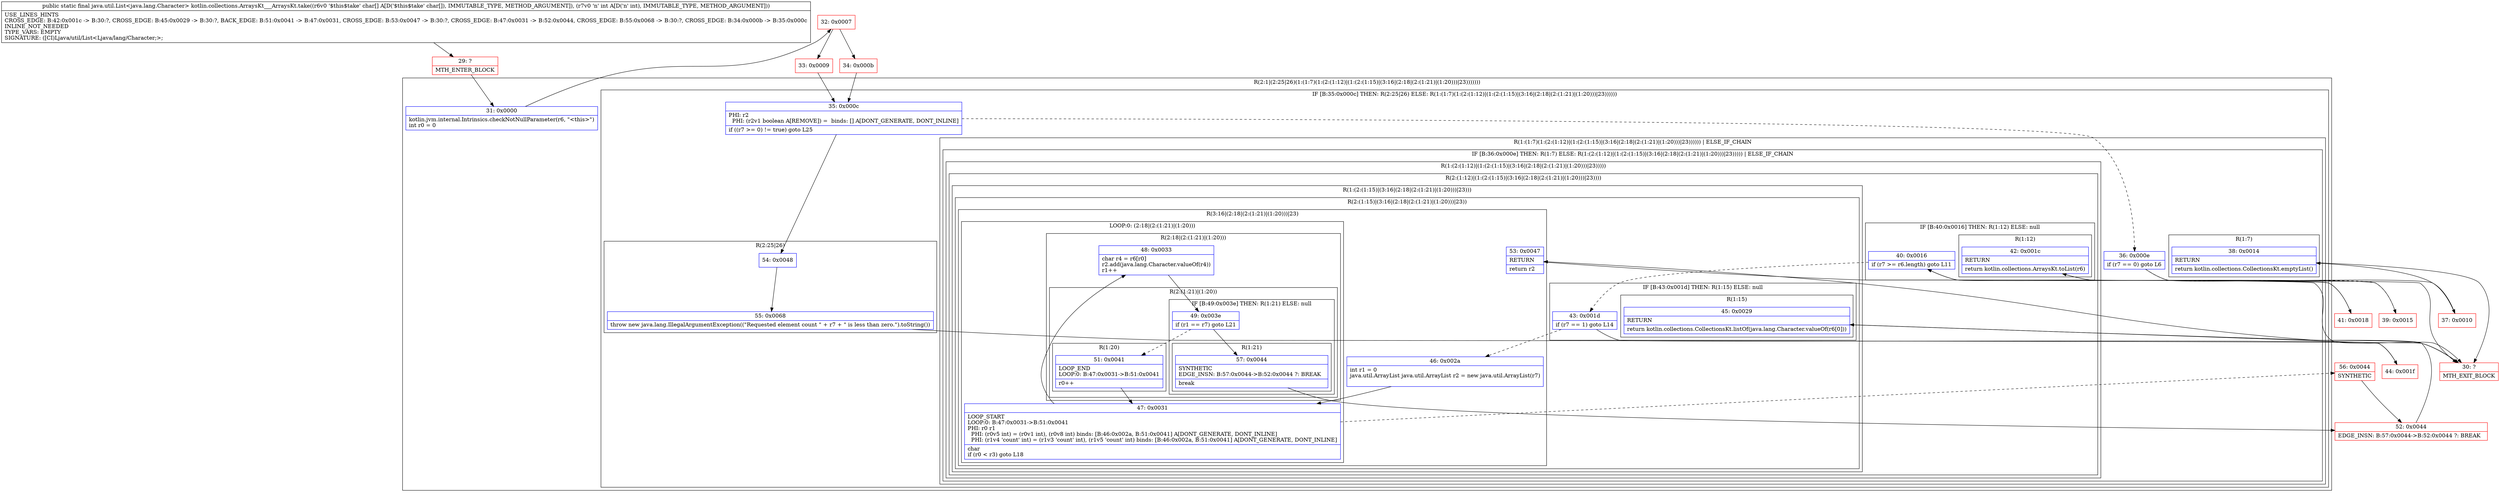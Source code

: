 digraph "CFG forkotlin.collections.ArraysKt___ArraysKt.take([CI)Ljava\/util\/List;" {
subgraph cluster_Region_849268235 {
label = "R(2:1|(2:25|26)(1:(1:7)(1:(2:(1:12)|(1:(2:(1:15)|(3:16|(2:18|(2:(1:21)|(1:20)))|23)))))))";
node [shape=record,color=blue];
Node_31 [shape=record,label="{31\:\ 0x0000|kotlin.jvm.internal.Intrinsics.checkNotNullParameter(r6, \"\<this\>\")\lint r0 = 0\l}"];
subgraph cluster_IfRegion_1394279172 {
label = "IF [B:35:0x000c] THEN: R(2:25|26) ELSE: R(1:(1:7)(1:(2:(1:12)|(1:(2:(1:15)|(3:16|(2:18|(2:(1:21)|(1:20)))|23))))))";
node [shape=record,color=blue];
Node_35 [shape=record,label="{35\:\ 0x000c|PHI: r2 \l  PHI: (r2v1 boolean A[REMOVE]) =  binds: [] A[DONT_GENERATE, DONT_INLINE]\l|if ((r7 \>= 0) != true) goto L25\l}"];
subgraph cluster_Region_1947678878 {
label = "R(2:25|26)";
node [shape=record,color=blue];
Node_54 [shape=record,label="{54\:\ 0x0048}"];
Node_55 [shape=record,label="{55\:\ 0x0068|throw new java.lang.IllegalArgumentException((\"Requested element count \" + r7 + \" is less than zero.\").toString())\l}"];
}
subgraph cluster_Region_1944052526 {
label = "R(1:(1:7)(1:(2:(1:12)|(1:(2:(1:15)|(3:16|(2:18|(2:(1:21)|(1:20)))|23)))))) | ELSE_IF_CHAIN\l";
node [shape=record,color=blue];
subgraph cluster_IfRegion_1038979382 {
label = "IF [B:36:0x000e] THEN: R(1:7) ELSE: R(1:(2:(1:12)|(1:(2:(1:15)|(3:16|(2:18|(2:(1:21)|(1:20)))|23))))) | ELSE_IF_CHAIN\l";
node [shape=record,color=blue];
Node_36 [shape=record,label="{36\:\ 0x000e|if (r7 == 0) goto L6\l}"];
subgraph cluster_Region_921020076 {
label = "R(1:7)";
node [shape=record,color=blue];
Node_38 [shape=record,label="{38\:\ 0x0014|RETURN\l|return kotlin.collections.CollectionsKt.emptyList()\l}"];
}
subgraph cluster_Region_2080090918 {
label = "R(1:(2:(1:12)|(1:(2:(1:15)|(3:16|(2:18|(2:(1:21)|(1:20)))|23)))))";
node [shape=record,color=blue];
subgraph cluster_Region_1999761892 {
label = "R(2:(1:12)|(1:(2:(1:15)|(3:16|(2:18|(2:(1:21)|(1:20)))|23))))";
node [shape=record,color=blue];
subgraph cluster_IfRegion_646232597 {
label = "IF [B:40:0x0016] THEN: R(1:12) ELSE: null";
node [shape=record,color=blue];
Node_40 [shape=record,label="{40\:\ 0x0016|if (r7 \>= r6.length) goto L11\l}"];
subgraph cluster_Region_1037023407 {
label = "R(1:12)";
node [shape=record,color=blue];
Node_42 [shape=record,label="{42\:\ 0x001c|RETURN\l|return kotlin.collections.ArraysKt.toList(r6)\l}"];
}
}
subgraph cluster_Region_466323115 {
label = "R(1:(2:(1:15)|(3:16|(2:18|(2:(1:21)|(1:20)))|23)))";
node [shape=record,color=blue];
subgraph cluster_Region_1670249191 {
label = "R(2:(1:15)|(3:16|(2:18|(2:(1:21)|(1:20)))|23))";
node [shape=record,color=blue];
subgraph cluster_IfRegion_1616556177 {
label = "IF [B:43:0x001d] THEN: R(1:15) ELSE: null";
node [shape=record,color=blue];
Node_43 [shape=record,label="{43\:\ 0x001d|if (r7 == 1) goto L14\l}"];
subgraph cluster_Region_537945845 {
label = "R(1:15)";
node [shape=record,color=blue];
Node_45 [shape=record,label="{45\:\ 0x0029|RETURN\l|return kotlin.collections.CollectionsKt.listOf(java.lang.Character.valueOf(r6[0]))\l}"];
}
}
subgraph cluster_Region_1532353116 {
label = "R(3:16|(2:18|(2:(1:21)|(1:20)))|23)";
node [shape=record,color=blue];
Node_46 [shape=record,label="{46\:\ 0x002a|int r1 = 0\ljava.util.ArrayList java.util.ArrayList r2 = new java.util.ArrayList(r7)\l\l}"];
subgraph cluster_LoopRegion_1730761346 {
label = "LOOP:0: (2:18|(2:(1:21)|(1:20)))";
node [shape=record,color=blue];
Node_47 [shape=record,label="{47\:\ 0x0031|LOOP_START\lLOOP:0: B:47:0x0031\-\>B:51:0x0041\lPHI: r0 r1 \l  PHI: (r0v5 int) = (r0v1 int), (r0v8 int) binds: [B:46:0x002a, B:51:0x0041] A[DONT_GENERATE, DONT_INLINE]\l  PHI: (r1v4 'count' int) = (r1v3 'count' int), (r1v5 'count' int) binds: [B:46:0x002a, B:51:0x0041] A[DONT_GENERATE, DONT_INLINE]\l|char \lif (r0 \< r3) goto L18\l}"];
subgraph cluster_Region_508239926 {
label = "R(2:18|(2:(1:21)|(1:20)))";
node [shape=record,color=blue];
Node_48 [shape=record,label="{48\:\ 0x0033|char r4 = r6[r0]\lr2.add(java.lang.Character.valueOf(r4))\lr1++\l}"];
subgraph cluster_Region_1803535938 {
label = "R(2:(1:21)|(1:20))";
node [shape=record,color=blue];
subgraph cluster_IfRegion_528464299 {
label = "IF [B:49:0x003e] THEN: R(1:21) ELSE: null";
node [shape=record,color=blue];
Node_49 [shape=record,label="{49\:\ 0x003e|if (r1 == r7) goto L21\l}"];
subgraph cluster_Region_1586769284 {
label = "R(1:21)";
node [shape=record,color=blue];
Node_57 [shape=record,label="{57\:\ 0x0044|SYNTHETIC\lEDGE_INSN: B:57:0x0044\-\>B:52:0x0044 ?: BREAK  \l|break\l}"];
}
}
subgraph cluster_Region_126802582 {
label = "R(1:20)";
node [shape=record,color=blue];
Node_51 [shape=record,label="{51\:\ 0x0041|LOOP_END\lLOOP:0: B:47:0x0031\-\>B:51:0x0041\l|r0++\l}"];
}
}
}
}
Node_53 [shape=record,label="{53\:\ 0x0047|RETURN\l|return r2\l}"];
}
}
}
}
}
}
}
}
}
Node_29 [shape=record,color=red,label="{29\:\ ?|MTH_ENTER_BLOCK\l}"];
Node_32 [shape=record,color=red,label="{32\:\ 0x0007}"];
Node_33 [shape=record,color=red,label="{33\:\ 0x0009}"];
Node_37 [shape=record,color=red,label="{37\:\ 0x0010}"];
Node_30 [shape=record,color=red,label="{30\:\ ?|MTH_EXIT_BLOCK\l}"];
Node_39 [shape=record,color=red,label="{39\:\ 0x0015}"];
Node_41 [shape=record,color=red,label="{41\:\ 0x0018}"];
Node_44 [shape=record,color=red,label="{44\:\ 0x001f}"];
Node_52 [shape=record,color=red,label="{52\:\ 0x0044|EDGE_INSN: B:57:0x0044\-\>B:52:0x0044 ?: BREAK  \l}"];
Node_56 [shape=record,color=red,label="{56\:\ 0x0044|SYNTHETIC\l}"];
Node_34 [shape=record,color=red,label="{34\:\ 0x000b}"];
MethodNode[shape=record,label="{public static final java.util.List\<java.lang.Character\> kotlin.collections.ArraysKt___ArraysKt.take((r6v0 '$this$take' char[] A[D('$this$take' char[]), IMMUTABLE_TYPE, METHOD_ARGUMENT]), (r7v0 'n' int A[D('n' int), IMMUTABLE_TYPE, METHOD_ARGUMENT]))  | USE_LINES_HINTS\lCROSS_EDGE: B:42:0x001c \-\> B:30:?, CROSS_EDGE: B:45:0x0029 \-\> B:30:?, BACK_EDGE: B:51:0x0041 \-\> B:47:0x0031, CROSS_EDGE: B:53:0x0047 \-\> B:30:?, CROSS_EDGE: B:47:0x0031 \-\> B:52:0x0044, CROSS_EDGE: B:55:0x0068 \-\> B:30:?, CROSS_EDGE: B:34:0x000b \-\> B:35:0x000c\lINLINE_NOT_NEEDED\lTYPE_VARS: EMPTY\lSIGNATURE: ([CI)Ljava\/util\/List\<Ljava\/lang\/Character;\>;\l}"];
MethodNode -> Node_29;Node_31 -> Node_32;
Node_35 -> Node_36[style=dashed];
Node_35 -> Node_54;
Node_54 -> Node_55;
Node_55 -> Node_30;
Node_36 -> Node_37;
Node_36 -> Node_39[style=dashed];
Node_38 -> Node_30;
Node_40 -> Node_41;
Node_40 -> Node_43[style=dashed];
Node_42 -> Node_30;
Node_43 -> Node_44;
Node_43 -> Node_46[style=dashed];
Node_45 -> Node_30;
Node_46 -> Node_47;
Node_47 -> Node_48;
Node_47 -> Node_56[style=dashed];
Node_48 -> Node_49;
Node_49 -> Node_51[style=dashed];
Node_49 -> Node_57;
Node_57 -> Node_52;
Node_51 -> Node_47;
Node_53 -> Node_30;
Node_29 -> Node_31;
Node_32 -> Node_33;
Node_32 -> Node_34;
Node_33 -> Node_35;
Node_37 -> Node_38;
Node_39 -> Node_40;
Node_41 -> Node_42;
Node_44 -> Node_45;
Node_52 -> Node_53;
Node_56 -> Node_52;
Node_34 -> Node_35;
}

